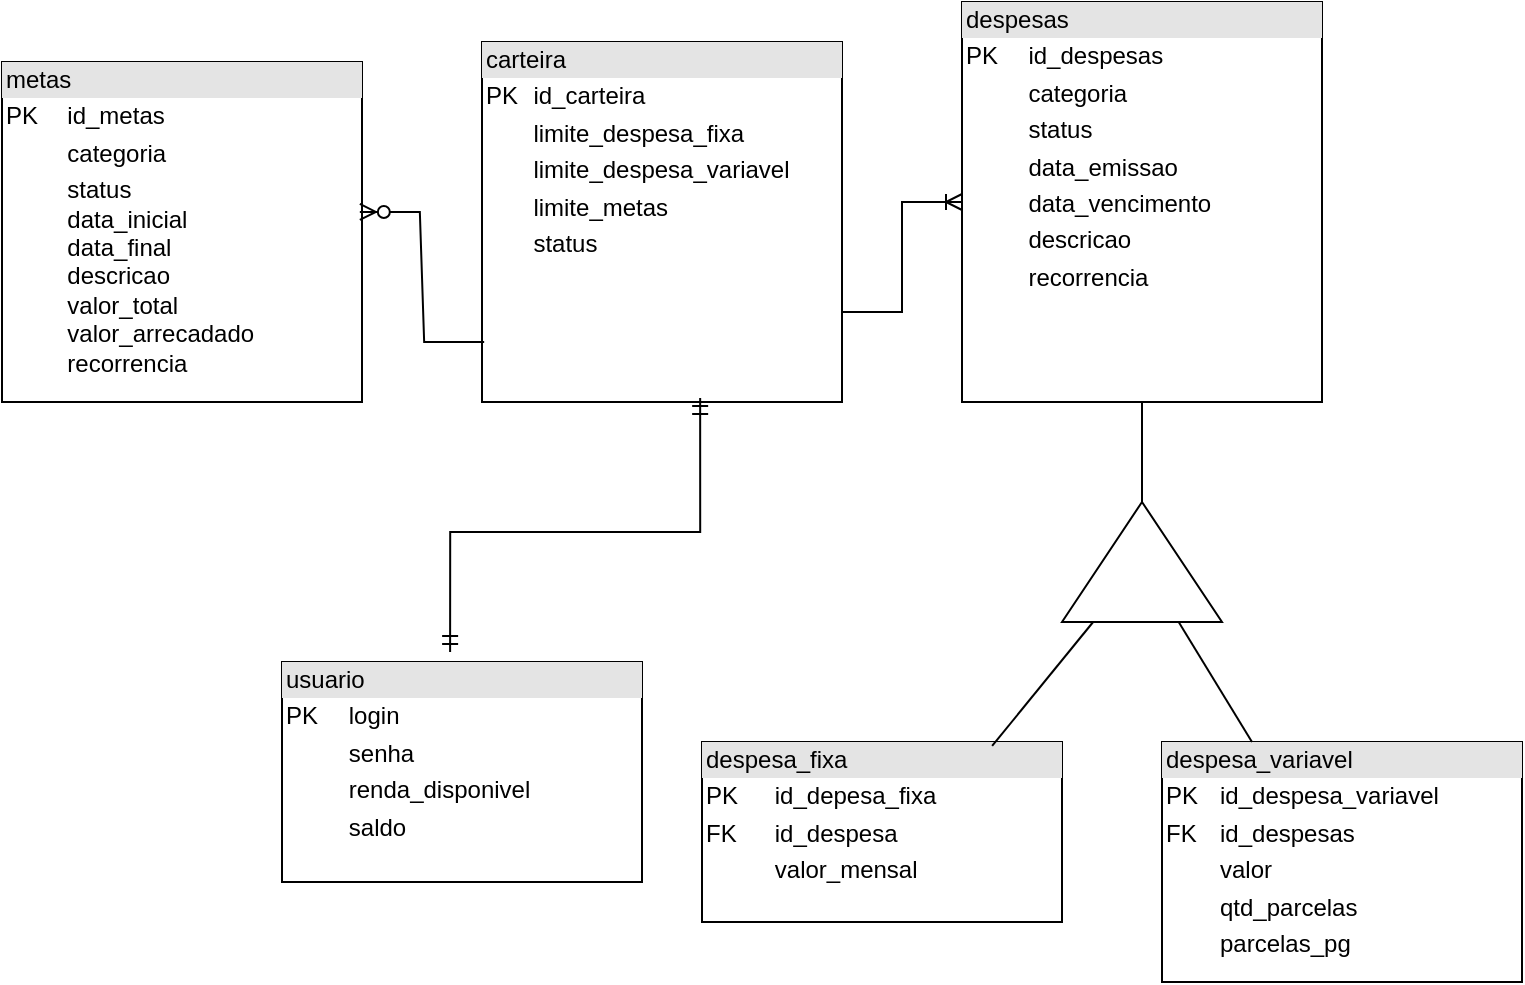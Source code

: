 <mxfile version="22.1.22" type="embed">
  <diagram name="Page-1" id="c4acf3e9-155e-7222-9cf6-157b1a14988f">
    <mxGraphModel dx="885" dy="698" grid="1" gridSize="10" guides="1" tooltips="1" connect="1" arrows="1" fold="1" page="1" pageScale="1" pageWidth="850" pageHeight="1100" background="none" math="0" shadow="0">
      <root>
        <mxCell id="0" />
        <mxCell id="1" parent="0" />
        <mxCell id="2" value="&lt;div style=&quot;box-sizing:border-box;width:100%;background:#e4e4e4;padding:2px;&quot;&gt;usuario&lt;/div&gt;&lt;table style=&quot;width:100%;font-size:1em;&quot; cellpadding=&quot;2&quot; cellspacing=&quot;0&quot;&gt;&lt;tbody&gt;&lt;tr&gt;&lt;td&gt;PK&lt;/td&gt;&lt;td&gt;login&lt;/td&gt;&lt;/tr&gt;&lt;tr&gt;&lt;td&gt;&lt;br&gt;&lt;/td&gt;&lt;td&gt;senha&lt;/td&gt;&lt;/tr&gt;&lt;tr&gt;&lt;td&gt;&lt;br&gt;&lt;/td&gt;&lt;td&gt;renda_disponivel&lt;/td&gt;&lt;/tr&gt;&lt;tr&gt;&lt;td&gt;&lt;br&gt;&lt;/td&gt;&lt;td&gt;saldo&lt;/td&gt;&lt;/tr&gt;&lt;/tbody&gt;&lt;/table&gt;" style="verticalAlign=top;align=left;overflow=fill;html=1;whiteSpace=wrap;" parent="1" vertex="1">
          <mxGeometry x="170" y="380" width="180" height="110" as="geometry" />
        </mxCell>
        <mxCell id="3" value="&lt;div style=&quot;box-sizing:border-box;width:100%;background:#e4e4e4;padding:2px;&quot;&gt;carteira&lt;/div&gt;&lt;table style=&quot;width:100%;font-size:1em;&quot; cellpadding=&quot;2&quot; cellspacing=&quot;0&quot;&gt;&lt;tbody&gt;&lt;tr&gt;&lt;td&gt;PK&lt;/td&gt;&lt;td&gt;id_carteira&lt;/td&gt;&lt;/tr&gt;&lt;tr&gt;&lt;td&gt;&lt;br&gt;&lt;/td&gt;&lt;td&gt;limite_despesa_fixa&lt;/td&gt;&lt;/tr&gt;&lt;tr&gt;&lt;td&gt;&lt;/td&gt;&lt;td&gt;limite_despesa_variavel&lt;/td&gt;&lt;/tr&gt;&lt;tr&gt;&lt;td&gt;&lt;br&gt;&lt;/td&gt;&lt;td&gt;limite_metas&lt;/td&gt;&lt;/tr&gt;&lt;tr&gt;&lt;td&gt;&lt;br&gt;&lt;/td&gt;&lt;td&gt;status&lt;/td&gt;&lt;/tr&gt;&lt;tr&gt;&lt;td&gt;&lt;/td&gt;&lt;td&gt;&lt;br&gt;&lt;/td&gt;&lt;/tr&gt;&lt;tr&gt;&lt;td&gt;&lt;/td&gt;&lt;td&gt;&lt;br&gt;&lt;/td&gt;&lt;/tr&gt;&lt;/tbody&gt;&lt;/table&gt;" style="verticalAlign=top;align=left;overflow=fill;html=1;whiteSpace=wrap;" parent="1" vertex="1">
          <mxGeometry x="270" y="70" width="180" height="180" as="geometry" />
        </mxCell>
        <mxCell id="4" value="&lt;div style=&quot;box-sizing:border-box;width:100%;background:#e4e4e4;padding:2px;&quot;&gt;despesas&lt;/div&gt;&lt;table style=&quot;width:100%;font-size:1em;&quot; cellpadding=&quot;2&quot; cellspacing=&quot;0&quot;&gt;&lt;tbody&gt;&lt;tr&gt;&lt;td&gt;PK&lt;/td&gt;&lt;td&gt;id_despesas&lt;/td&gt;&lt;/tr&gt;&lt;tr&gt;&lt;td&gt;&lt;br&gt;&lt;/td&gt;&lt;td&gt;categoria&lt;/td&gt;&lt;/tr&gt;&lt;tr&gt;&lt;td&gt;&lt;/td&gt;&lt;td&gt;status&lt;/td&gt;&lt;/tr&gt;&lt;tr&gt;&lt;td&gt;&lt;br&gt;&lt;/td&gt;&lt;td&gt;data_emissao&lt;/td&gt;&lt;/tr&gt;&lt;tr&gt;&lt;td&gt;&lt;br&gt;&lt;/td&gt;&lt;td&gt;data_vencimento&lt;/td&gt;&lt;/tr&gt;&lt;tr&gt;&lt;td&gt;&lt;br&gt;&lt;/td&gt;&lt;td&gt;descricao&lt;/td&gt;&lt;/tr&gt;&lt;tr&gt;&lt;td&gt;&lt;br&gt;&lt;/td&gt;&lt;td&gt;recorrencia&lt;/td&gt;&lt;/tr&gt;&lt;/tbody&gt;&lt;/table&gt;" style="verticalAlign=top;align=left;overflow=fill;html=1;whiteSpace=wrap;" parent="1" vertex="1">
          <mxGeometry x="510" y="50" width="180" height="200" as="geometry" />
        </mxCell>
        <mxCell id="5" value="&lt;div style=&quot;box-sizing:border-box;width:100%;background:#e4e4e4;padding:2px;&quot;&gt;despesa_fixa&lt;/div&gt;&lt;table style=&quot;width:100%;font-size:1em;&quot; cellpadding=&quot;2&quot; cellspacing=&quot;0&quot;&gt;&lt;tbody&gt;&lt;tr&gt;&lt;td&gt;PK&lt;/td&gt;&lt;td&gt;id_depesa_fixa&lt;br&gt;&lt;/td&gt;&lt;/tr&gt;&lt;tr&gt;&lt;td&gt;FK&lt;/td&gt;&lt;td&gt;id_despesa&lt;/td&gt;&lt;/tr&gt;&lt;tr&gt;&lt;td&gt;&lt;br&gt;&lt;/td&gt;&lt;td&gt;valor_mensal&lt;/td&gt;&lt;/tr&gt;&lt;/tbody&gt;&lt;/table&gt;" style="verticalAlign=top;align=left;overflow=fill;html=1;whiteSpace=wrap;" parent="1" vertex="1">
          <mxGeometry x="380" y="420" width="180" height="90" as="geometry" />
        </mxCell>
        <mxCell id="6" value="&lt;div style=&quot;box-sizing:border-box;width:100%;background:#e4e4e4;padding:2px;&quot;&gt;despesa_variavel&lt;/div&gt;&lt;table style=&quot;width:100%;font-size:1em;&quot; cellpadding=&quot;2&quot; cellspacing=&quot;0&quot;&gt;&lt;tbody&gt;&lt;tr&gt;&lt;td&gt;PK&lt;/td&gt;&lt;td&gt;id_despesa_variavel&lt;/td&gt;&lt;/tr&gt;&lt;tr&gt;&lt;td&gt;FK&lt;/td&gt;&lt;td&gt;id_despesas&lt;/td&gt;&lt;/tr&gt;&lt;tr&gt;&lt;td&gt;&lt;br&gt;&lt;/td&gt;&lt;td&gt;valor&lt;/td&gt;&lt;/tr&gt;&lt;tr&gt;&lt;td&gt;&lt;/td&gt;&lt;td&gt;qtd_parcelas&lt;br&gt;&lt;/td&gt;&lt;/tr&gt;&lt;tr&gt;&lt;td&gt;&lt;br&gt;&lt;/td&gt;&lt;td&gt;parcelas_pg&lt;/td&gt;&lt;/tr&gt;&lt;tr&gt;&lt;td&gt;&lt;br&gt;&lt;/td&gt;&lt;td&gt;&lt;br&gt;&lt;/td&gt;&lt;/tr&gt;&lt;/tbody&gt;&lt;/table&gt;" style="verticalAlign=top;align=left;overflow=fill;html=1;whiteSpace=wrap;" parent="1" vertex="1">
          <mxGeometry x="610" y="420" width="180" height="120" as="geometry" />
        </mxCell>
        <mxCell id="7" value="&lt;div style=&quot;box-sizing:border-box;width:100%;background:#e4e4e4;padding:2px;&quot;&gt;metas&lt;/div&gt;&lt;table style=&quot;width:100%;font-size:1em;&quot; cellpadding=&quot;2&quot; cellspacing=&quot;0&quot;&gt;&lt;tbody&gt;&lt;tr&gt;&lt;td&gt;PK&lt;/td&gt;&lt;td&gt;id_metas&lt;/td&gt;&lt;/tr&gt;&lt;tr&gt;&lt;td&gt;&lt;br&gt;&lt;/td&gt;&lt;td&gt;categoria&lt;/td&gt;&lt;/tr&gt;&lt;tr&gt;&lt;td&gt;&lt;/td&gt;&lt;td&gt;status&lt;br&gt;data_inicial&lt;br&gt;data_final&lt;br&gt;descricao&lt;br&gt;valor_total&lt;br&gt;valor_arrecadado&lt;br&gt;recorrencia&lt;/td&gt;&lt;/tr&gt;&lt;/tbody&gt;&lt;/table&gt;" style="verticalAlign=top;align=left;overflow=fill;html=1;whiteSpace=wrap;direction=east;" parent="1" vertex="1">
          <mxGeometry x="30" y="80" width="180" height="170" as="geometry" />
        </mxCell>
        <mxCell id="8" value="" style="edgeStyle=entityRelationEdgeStyle;fontSize=12;html=1;endArrow=ERzeroToMany;endFill=1;rounded=0;fontFamily=Helvetica;fontColor=default;entryX=0.994;entryY=0.441;entryDx=0;entryDy=0;entryPerimeter=0;exitX=0.006;exitY=0.833;exitDx=0;exitDy=0;exitPerimeter=0;" parent="1" source="3" target="7" edge="1">
          <mxGeometry width="100" height="100" relative="1" as="geometry">
            <mxPoint x="170" y="390" as="sourcePoint" />
            <mxPoint x="270" y="290" as="targetPoint" />
          </mxGeometry>
        </mxCell>
        <mxCell id="9" value="" style="edgeStyle=orthogonalEdgeStyle;fontSize=12;html=1;endArrow=ERmandOne;startArrow=ERmandOne;rounded=0;fontFamily=Helvetica;fontColor=default;exitX=0.467;exitY=-0.045;exitDx=0;exitDy=0;entryX=0.606;entryY=0.989;entryDx=0;entryDy=0;entryPerimeter=0;exitPerimeter=0;" parent="1" source="2" target="3" edge="1">
          <mxGeometry width="100" height="100" relative="1" as="geometry">
            <mxPoint x="340" y="447.5" as="sourcePoint" />
            <mxPoint x="370" y="280" as="targetPoint" />
          </mxGeometry>
        </mxCell>
        <mxCell id="10" value="" style="edgeStyle=entityRelationEdgeStyle;fontSize=12;html=1;endArrow=ERoneToMany;rounded=0;fontFamily=Helvetica;fontColor=default;entryX=0;entryY=0.5;entryDx=0;entryDy=0;exitX=1;exitY=0.75;exitDx=0;exitDy=0;" parent="1" source="3" target="4" edge="1">
          <mxGeometry width="100" height="100" relative="1" as="geometry">
            <mxPoint x="450" y="230" as="sourcePoint" />
            <mxPoint x="550" y="130" as="targetPoint" />
          </mxGeometry>
        </mxCell>
        <mxCell id="21" style="rounded=0;orthogonalLoop=1;jettySize=auto;html=1;endArrow=none;endFill=0;" edge="1" parent="1" source="11" target="4">
          <mxGeometry relative="1" as="geometry" />
        </mxCell>
        <mxCell id="23" style="rounded=0;orthogonalLoop=1;jettySize=auto;html=1;entryX=0.25;entryY=0;entryDx=0;entryDy=0;endArrow=none;endFill=0;" edge="1" parent="1" source="11" target="6">
          <mxGeometry relative="1" as="geometry" />
        </mxCell>
        <mxCell id="11" value="" style="triangle;whiteSpace=wrap;html=1;rotation=-90;" parent="1" vertex="1">
          <mxGeometry x="570" y="290" width="60" height="80" as="geometry" />
        </mxCell>
        <mxCell id="22" style="rounded=0;orthogonalLoop=1;jettySize=auto;html=1;entryX=0.806;entryY=0.022;entryDx=0;entryDy=0;entryPerimeter=0;endArrow=none;endFill=0;" edge="1" parent="1" source="11" target="5">
          <mxGeometry relative="1" as="geometry" />
        </mxCell>
      </root>
    </mxGraphModel>
  </diagram>
</mxfile>
